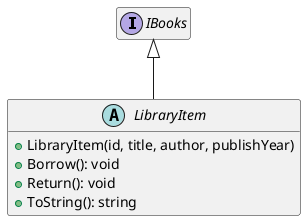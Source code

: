 @startuml Library
interface IBooks {}

abstract class LibraryItem {
    + LibraryItem(id, title, author, publishYear)
    + Borrow(): void
    + Return(): void
    + ToString(): string
}

hide empty fields
hide empty methods

LibraryItem -up-|> IBooks
@enduml